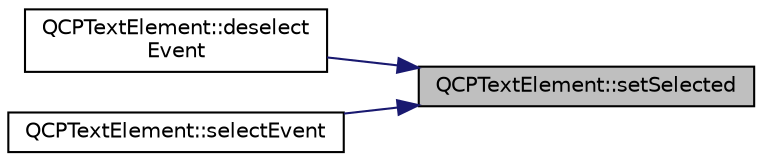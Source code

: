 digraph "QCPTextElement::setSelected"
{
 // LATEX_PDF_SIZE
  edge [fontname="Helvetica",fontsize="10",labelfontname="Helvetica",labelfontsize="10"];
  node [fontname="Helvetica",fontsize="10",shape=record];
  rankdir="RL";
  Node1 [label="QCPTextElement::setSelected",height=0.2,width=0.4,color="black", fillcolor="grey75", style="filled", fontcolor="black",tooltip=" "];
  Node1 -> Node2 [dir="back",color="midnightblue",fontsize="10",style="solid",fontname="Helvetica"];
  Node2 [label="QCPTextElement::deselect\lEvent",height=0.2,width=0.4,color="black", fillcolor="white", style="filled",URL="$classQCPTextElement.html#a9a631a9deb9d82089a9d52de1744accf",tooltip=" "];
  Node1 -> Node3 [dir="back",color="midnightblue",fontsize="10",style="solid",fontname="Helvetica"];
  Node3 [label="QCPTextElement::selectEvent",height=0.2,width=0.4,color="black", fillcolor="white", style="filled",URL="$classQCPTextElement.html#a8d696ea82fa7bf743e01858039c03525",tooltip=" "];
}
